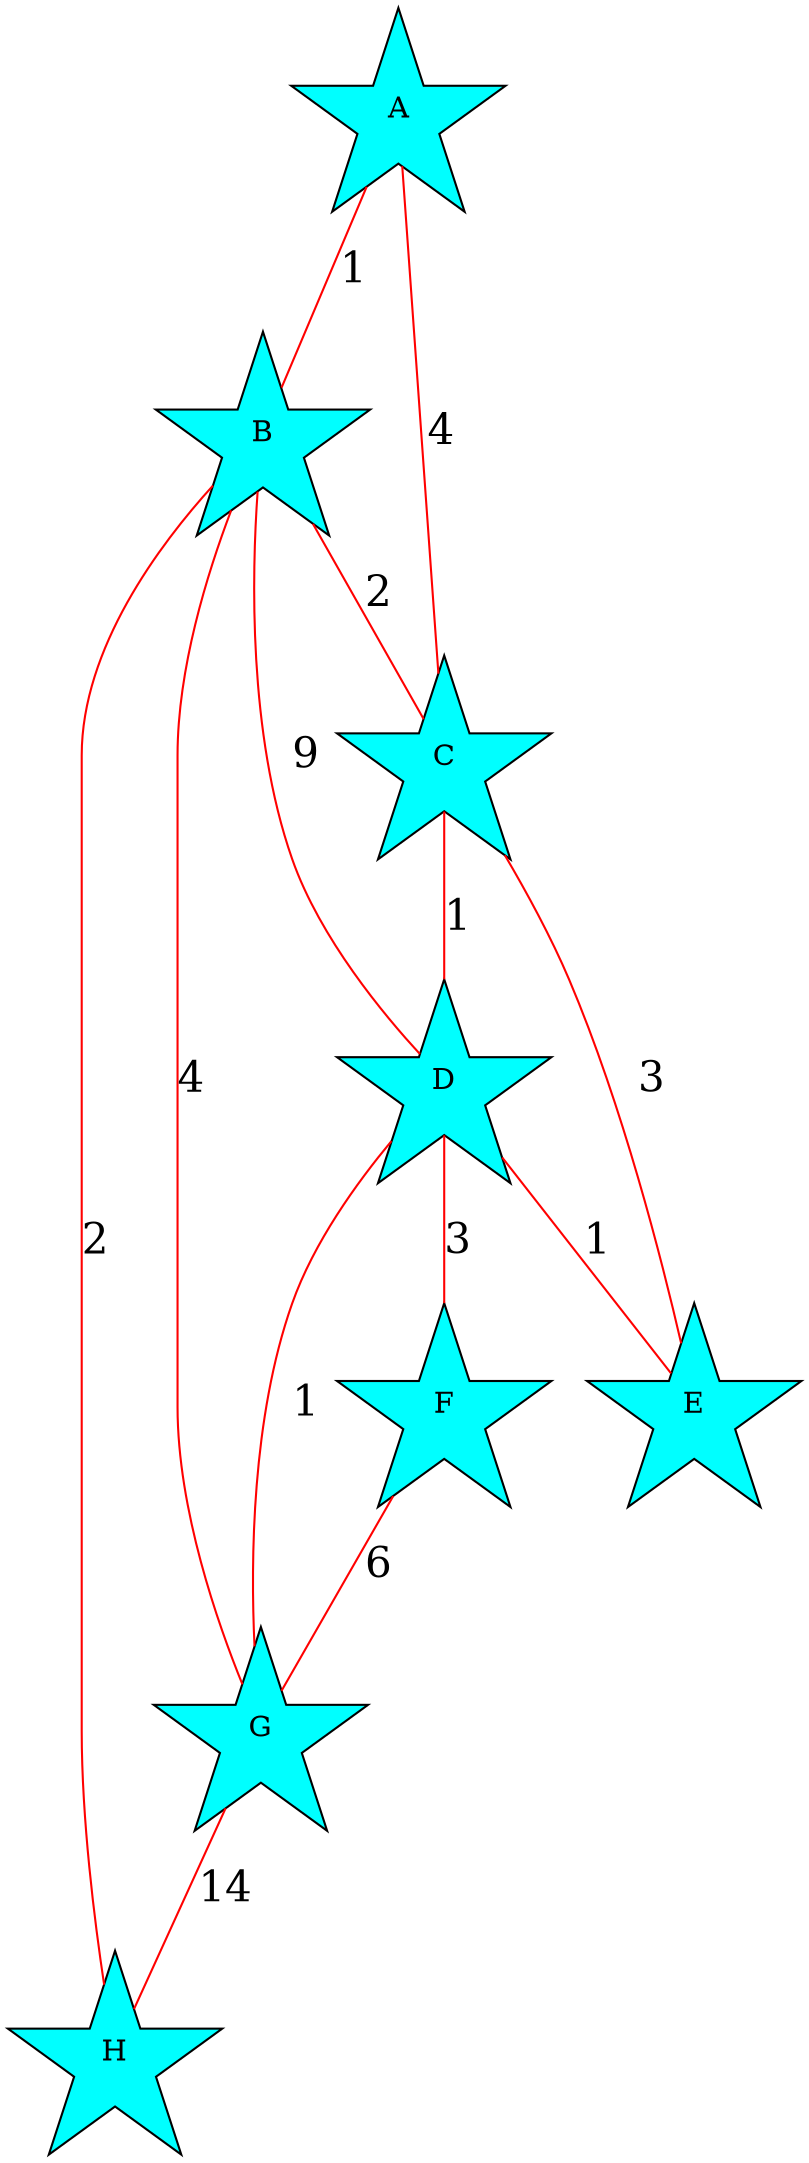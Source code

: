 graph {

    node [shape="star" style="filled" fillcolor="aqua"];
    edge [fontsize="20pt" color="red"];

    A -- B [label="1"];
    A -- C [label="4"];
    B -- C [label="2"];
    B -- D [label="9"];
    B -- G [label="4"];
    B -- H [label="2"];
    C -- D [label="1"];
    C -- E [label="3"];
    D -- E [label="1"];
    D -- F [label="3"];
    D -- G [label="1"];
    F -- G [label="6"];
    G -- H [label="14"];
}

